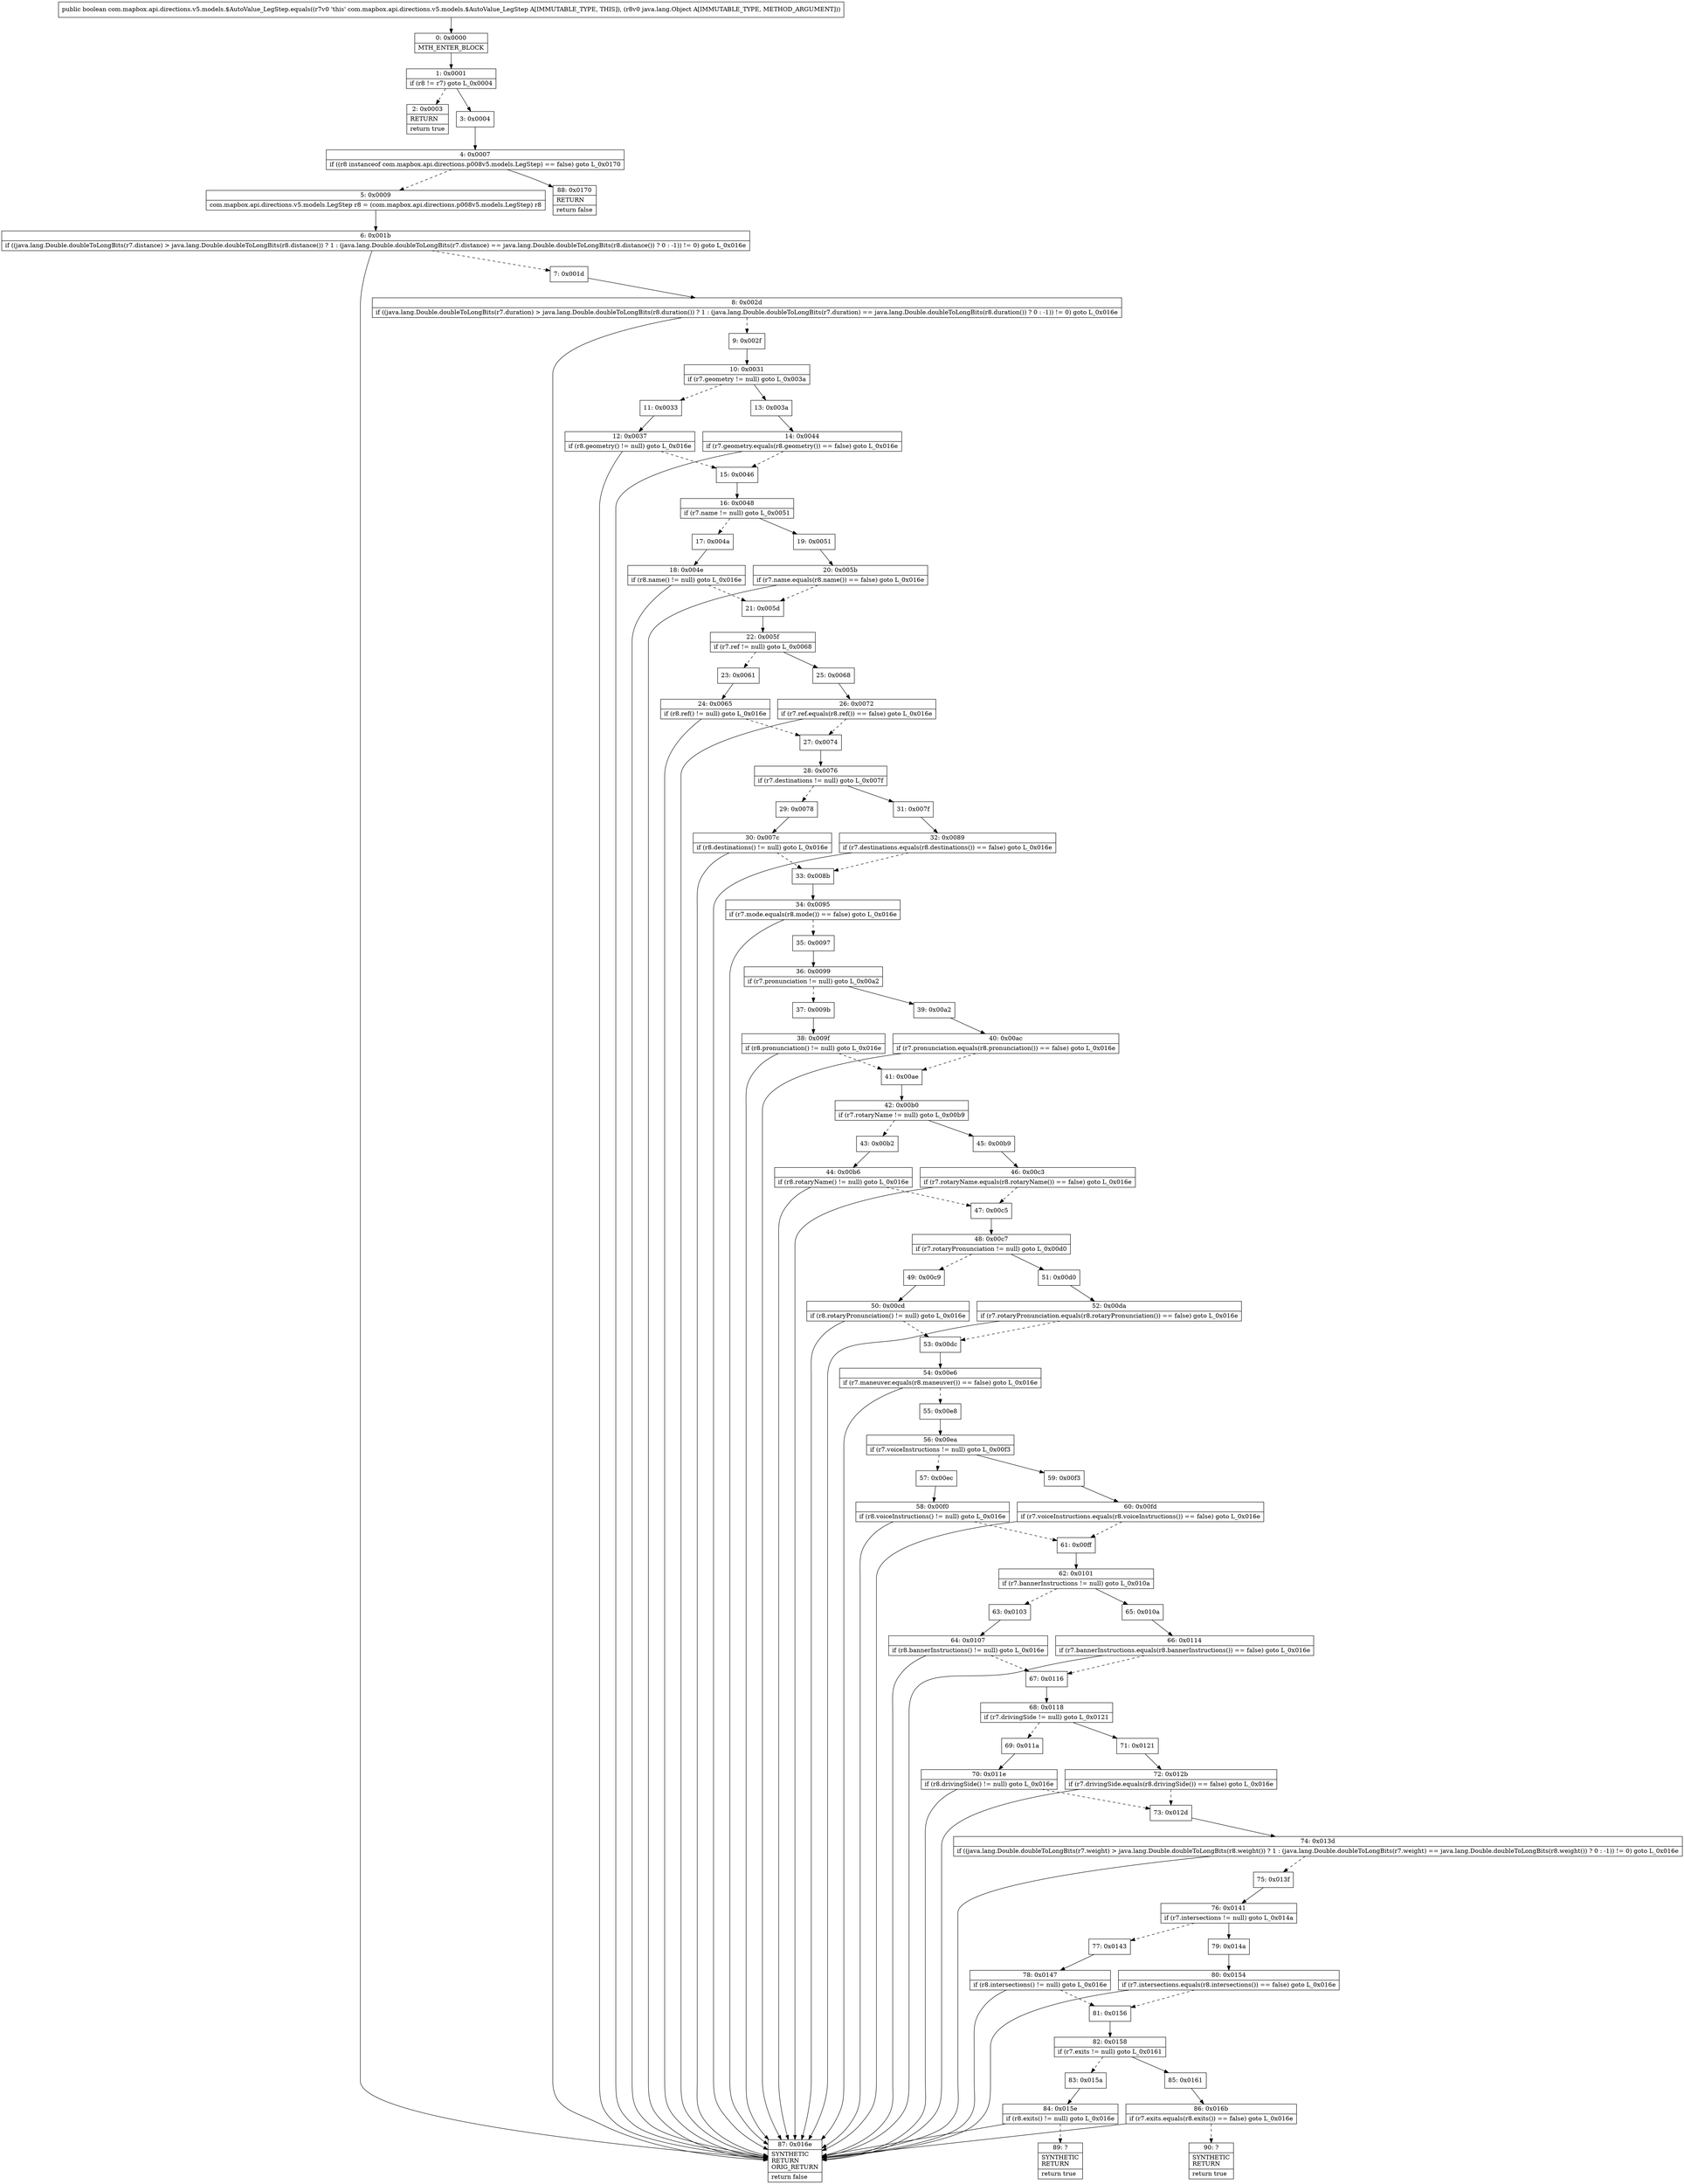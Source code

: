 digraph "CFG forcom.mapbox.api.directions.v5.models.$AutoValue_LegStep.equals(Ljava\/lang\/Object;)Z" {
Node_0 [shape=record,label="{0\:\ 0x0000|MTH_ENTER_BLOCK\l}"];
Node_1 [shape=record,label="{1\:\ 0x0001|if (r8 != r7) goto L_0x0004\l}"];
Node_2 [shape=record,label="{2\:\ 0x0003|RETURN\l|return true\l}"];
Node_3 [shape=record,label="{3\:\ 0x0004}"];
Node_4 [shape=record,label="{4\:\ 0x0007|if ((r8 instanceof com.mapbox.api.directions.p008v5.models.LegStep) == false) goto L_0x0170\l}"];
Node_5 [shape=record,label="{5\:\ 0x0009|com.mapbox.api.directions.v5.models.LegStep r8 = (com.mapbox.api.directions.p008v5.models.LegStep) r8\l}"];
Node_6 [shape=record,label="{6\:\ 0x001b|if ((java.lang.Double.doubleToLongBits(r7.distance) \> java.lang.Double.doubleToLongBits(r8.distance()) ? 1 : (java.lang.Double.doubleToLongBits(r7.distance) == java.lang.Double.doubleToLongBits(r8.distance()) ? 0 : \-1)) != 0) goto L_0x016e\l}"];
Node_7 [shape=record,label="{7\:\ 0x001d}"];
Node_8 [shape=record,label="{8\:\ 0x002d|if ((java.lang.Double.doubleToLongBits(r7.duration) \> java.lang.Double.doubleToLongBits(r8.duration()) ? 1 : (java.lang.Double.doubleToLongBits(r7.duration) == java.lang.Double.doubleToLongBits(r8.duration()) ? 0 : \-1)) != 0) goto L_0x016e\l}"];
Node_9 [shape=record,label="{9\:\ 0x002f}"];
Node_10 [shape=record,label="{10\:\ 0x0031|if (r7.geometry != null) goto L_0x003a\l}"];
Node_11 [shape=record,label="{11\:\ 0x0033}"];
Node_12 [shape=record,label="{12\:\ 0x0037|if (r8.geometry() != null) goto L_0x016e\l}"];
Node_13 [shape=record,label="{13\:\ 0x003a}"];
Node_14 [shape=record,label="{14\:\ 0x0044|if (r7.geometry.equals(r8.geometry()) == false) goto L_0x016e\l}"];
Node_15 [shape=record,label="{15\:\ 0x0046}"];
Node_16 [shape=record,label="{16\:\ 0x0048|if (r7.name != null) goto L_0x0051\l}"];
Node_17 [shape=record,label="{17\:\ 0x004a}"];
Node_18 [shape=record,label="{18\:\ 0x004e|if (r8.name() != null) goto L_0x016e\l}"];
Node_19 [shape=record,label="{19\:\ 0x0051}"];
Node_20 [shape=record,label="{20\:\ 0x005b|if (r7.name.equals(r8.name()) == false) goto L_0x016e\l}"];
Node_21 [shape=record,label="{21\:\ 0x005d}"];
Node_22 [shape=record,label="{22\:\ 0x005f|if (r7.ref != null) goto L_0x0068\l}"];
Node_23 [shape=record,label="{23\:\ 0x0061}"];
Node_24 [shape=record,label="{24\:\ 0x0065|if (r8.ref() != null) goto L_0x016e\l}"];
Node_25 [shape=record,label="{25\:\ 0x0068}"];
Node_26 [shape=record,label="{26\:\ 0x0072|if (r7.ref.equals(r8.ref()) == false) goto L_0x016e\l}"];
Node_27 [shape=record,label="{27\:\ 0x0074}"];
Node_28 [shape=record,label="{28\:\ 0x0076|if (r7.destinations != null) goto L_0x007f\l}"];
Node_29 [shape=record,label="{29\:\ 0x0078}"];
Node_30 [shape=record,label="{30\:\ 0x007c|if (r8.destinations() != null) goto L_0x016e\l}"];
Node_31 [shape=record,label="{31\:\ 0x007f}"];
Node_32 [shape=record,label="{32\:\ 0x0089|if (r7.destinations.equals(r8.destinations()) == false) goto L_0x016e\l}"];
Node_33 [shape=record,label="{33\:\ 0x008b}"];
Node_34 [shape=record,label="{34\:\ 0x0095|if (r7.mode.equals(r8.mode()) == false) goto L_0x016e\l}"];
Node_35 [shape=record,label="{35\:\ 0x0097}"];
Node_36 [shape=record,label="{36\:\ 0x0099|if (r7.pronunciation != null) goto L_0x00a2\l}"];
Node_37 [shape=record,label="{37\:\ 0x009b}"];
Node_38 [shape=record,label="{38\:\ 0x009f|if (r8.pronunciation() != null) goto L_0x016e\l}"];
Node_39 [shape=record,label="{39\:\ 0x00a2}"];
Node_40 [shape=record,label="{40\:\ 0x00ac|if (r7.pronunciation.equals(r8.pronunciation()) == false) goto L_0x016e\l}"];
Node_41 [shape=record,label="{41\:\ 0x00ae}"];
Node_42 [shape=record,label="{42\:\ 0x00b0|if (r7.rotaryName != null) goto L_0x00b9\l}"];
Node_43 [shape=record,label="{43\:\ 0x00b2}"];
Node_44 [shape=record,label="{44\:\ 0x00b6|if (r8.rotaryName() != null) goto L_0x016e\l}"];
Node_45 [shape=record,label="{45\:\ 0x00b9}"];
Node_46 [shape=record,label="{46\:\ 0x00c3|if (r7.rotaryName.equals(r8.rotaryName()) == false) goto L_0x016e\l}"];
Node_47 [shape=record,label="{47\:\ 0x00c5}"];
Node_48 [shape=record,label="{48\:\ 0x00c7|if (r7.rotaryPronunciation != null) goto L_0x00d0\l}"];
Node_49 [shape=record,label="{49\:\ 0x00c9}"];
Node_50 [shape=record,label="{50\:\ 0x00cd|if (r8.rotaryPronunciation() != null) goto L_0x016e\l}"];
Node_51 [shape=record,label="{51\:\ 0x00d0}"];
Node_52 [shape=record,label="{52\:\ 0x00da|if (r7.rotaryPronunciation.equals(r8.rotaryPronunciation()) == false) goto L_0x016e\l}"];
Node_53 [shape=record,label="{53\:\ 0x00dc}"];
Node_54 [shape=record,label="{54\:\ 0x00e6|if (r7.maneuver.equals(r8.maneuver()) == false) goto L_0x016e\l}"];
Node_55 [shape=record,label="{55\:\ 0x00e8}"];
Node_56 [shape=record,label="{56\:\ 0x00ea|if (r7.voiceInstructions != null) goto L_0x00f3\l}"];
Node_57 [shape=record,label="{57\:\ 0x00ec}"];
Node_58 [shape=record,label="{58\:\ 0x00f0|if (r8.voiceInstructions() != null) goto L_0x016e\l}"];
Node_59 [shape=record,label="{59\:\ 0x00f3}"];
Node_60 [shape=record,label="{60\:\ 0x00fd|if (r7.voiceInstructions.equals(r8.voiceInstructions()) == false) goto L_0x016e\l}"];
Node_61 [shape=record,label="{61\:\ 0x00ff}"];
Node_62 [shape=record,label="{62\:\ 0x0101|if (r7.bannerInstructions != null) goto L_0x010a\l}"];
Node_63 [shape=record,label="{63\:\ 0x0103}"];
Node_64 [shape=record,label="{64\:\ 0x0107|if (r8.bannerInstructions() != null) goto L_0x016e\l}"];
Node_65 [shape=record,label="{65\:\ 0x010a}"];
Node_66 [shape=record,label="{66\:\ 0x0114|if (r7.bannerInstructions.equals(r8.bannerInstructions()) == false) goto L_0x016e\l}"];
Node_67 [shape=record,label="{67\:\ 0x0116}"];
Node_68 [shape=record,label="{68\:\ 0x0118|if (r7.drivingSide != null) goto L_0x0121\l}"];
Node_69 [shape=record,label="{69\:\ 0x011a}"];
Node_70 [shape=record,label="{70\:\ 0x011e|if (r8.drivingSide() != null) goto L_0x016e\l}"];
Node_71 [shape=record,label="{71\:\ 0x0121}"];
Node_72 [shape=record,label="{72\:\ 0x012b|if (r7.drivingSide.equals(r8.drivingSide()) == false) goto L_0x016e\l}"];
Node_73 [shape=record,label="{73\:\ 0x012d}"];
Node_74 [shape=record,label="{74\:\ 0x013d|if ((java.lang.Double.doubleToLongBits(r7.weight) \> java.lang.Double.doubleToLongBits(r8.weight()) ? 1 : (java.lang.Double.doubleToLongBits(r7.weight) == java.lang.Double.doubleToLongBits(r8.weight()) ? 0 : \-1)) != 0) goto L_0x016e\l}"];
Node_75 [shape=record,label="{75\:\ 0x013f}"];
Node_76 [shape=record,label="{76\:\ 0x0141|if (r7.intersections != null) goto L_0x014a\l}"];
Node_77 [shape=record,label="{77\:\ 0x0143}"];
Node_78 [shape=record,label="{78\:\ 0x0147|if (r8.intersections() != null) goto L_0x016e\l}"];
Node_79 [shape=record,label="{79\:\ 0x014a}"];
Node_80 [shape=record,label="{80\:\ 0x0154|if (r7.intersections.equals(r8.intersections()) == false) goto L_0x016e\l}"];
Node_81 [shape=record,label="{81\:\ 0x0156}"];
Node_82 [shape=record,label="{82\:\ 0x0158|if (r7.exits != null) goto L_0x0161\l}"];
Node_83 [shape=record,label="{83\:\ 0x015a}"];
Node_84 [shape=record,label="{84\:\ 0x015e|if (r8.exits() != null) goto L_0x016e\l}"];
Node_85 [shape=record,label="{85\:\ 0x0161}"];
Node_86 [shape=record,label="{86\:\ 0x016b|if (r7.exits.equals(r8.exits()) == false) goto L_0x016e\l}"];
Node_87 [shape=record,label="{87\:\ 0x016e|SYNTHETIC\lRETURN\lORIG_RETURN\l|return false\l}"];
Node_88 [shape=record,label="{88\:\ 0x0170|RETURN\l|return false\l}"];
Node_89 [shape=record,label="{89\:\ ?|SYNTHETIC\lRETURN\l|return true\l}"];
Node_90 [shape=record,label="{90\:\ ?|SYNTHETIC\lRETURN\l|return true\l}"];
MethodNode[shape=record,label="{public boolean com.mapbox.api.directions.v5.models.$AutoValue_LegStep.equals((r7v0 'this' com.mapbox.api.directions.v5.models.$AutoValue_LegStep A[IMMUTABLE_TYPE, THIS]), (r8v0 java.lang.Object A[IMMUTABLE_TYPE, METHOD_ARGUMENT])) }"];
MethodNode -> Node_0;
Node_0 -> Node_1;
Node_1 -> Node_2[style=dashed];
Node_1 -> Node_3;
Node_3 -> Node_4;
Node_4 -> Node_5[style=dashed];
Node_4 -> Node_88;
Node_5 -> Node_6;
Node_6 -> Node_7[style=dashed];
Node_6 -> Node_87;
Node_7 -> Node_8;
Node_8 -> Node_9[style=dashed];
Node_8 -> Node_87;
Node_9 -> Node_10;
Node_10 -> Node_11[style=dashed];
Node_10 -> Node_13;
Node_11 -> Node_12;
Node_12 -> Node_87;
Node_12 -> Node_15[style=dashed];
Node_13 -> Node_14;
Node_14 -> Node_15[style=dashed];
Node_14 -> Node_87;
Node_15 -> Node_16;
Node_16 -> Node_17[style=dashed];
Node_16 -> Node_19;
Node_17 -> Node_18;
Node_18 -> Node_87;
Node_18 -> Node_21[style=dashed];
Node_19 -> Node_20;
Node_20 -> Node_21[style=dashed];
Node_20 -> Node_87;
Node_21 -> Node_22;
Node_22 -> Node_23[style=dashed];
Node_22 -> Node_25;
Node_23 -> Node_24;
Node_24 -> Node_87;
Node_24 -> Node_27[style=dashed];
Node_25 -> Node_26;
Node_26 -> Node_27[style=dashed];
Node_26 -> Node_87;
Node_27 -> Node_28;
Node_28 -> Node_29[style=dashed];
Node_28 -> Node_31;
Node_29 -> Node_30;
Node_30 -> Node_87;
Node_30 -> Node_33[style=dashed];
Node_31 -> Node_32;
Node_32 -> Node_33[style=dashed];
Node_32 -> Node_87;
Node_33 -> Node_34;
Node_34 -> Node_35[style=dashed];
Node_34 -> Node_87;
Node_35 -> Node_36;
Node_36 -> Node_37[style=dashed];
Node_36 -> Node_39;
Node_37 -> Node_38;
Node_38 -> Node_87;
Node_38 -> Node_41[style=dashed];
Node_39 -> Node_40;
Node_40 -> Node_41[style=dashed];
Node_40 -> Node_87;
Node_41 -> Node_42;
Node_42 -> Node_43[style=dashed];
Node_42 -> Node_45;
Node_43 -> Node_44;
Node_44 -> Node_87;
Node_44 -> Node_47[style=dashed];
Node_45 -> Node_46;
Node_46 -> Node_47[style=dashed];
Node_46 -> Node_87;
Node_47 -> Node_48;
Node_48 -> Node_49[style=dashed];
Node_48 -> Node_51;
Node_49 -> Node_50;
Node_50 -> Node_87;
Node_50 -> Node_53[style=dashed];
Node_51 -> Node_52;
Node_52 -> Node_53[style=dashed];
Node_52 -> Node_87;
Node_53 -> Node_54;
Node_54 -> Node_55[style=dashed];
Node_54 -> Node_87;
Node_55 -> Node_56;
Node_56 -> Node_57[style=dashed];
Node_56 -> Node_59;
Node_57 -> Node_58;
Node_58 -> Node_87;
Node_58 -> Node_61[style=dashed];
Node_59 -> Node_60;
Node_60 -> Node_61[style=dashed];
Node_60 -> Node_87;
Node_61 -> Node_62;
Node_62 -> Node_63[style=dashed];
Node_62 -> Node_65;
Node_63 -> Node_64;
Node_64 -> Node_87;
Node_64 -> Node_67[style=dashed];
Node_65 -> Node_66;
Node_66 -> Node_67[style=dashed];
Node_66 -> Node_87;
Node_67 -> Node_68;
Node_68 -> Node_69[style=dashed];
Node_68 -> Node_71;
Node_69 -> Node_70;
Node_70 -> Node_87;
Node_70 -> Node_73[style=dashed];
Node_71 -> Node_72;
Node_72 -> Node_73[style=dashed];
Node_72 -> Node_87;
Node_73 -> Node_74;
Node_74 -> Node_75[style=dashed];
Node_74 -> Node_87;
Node_75 -> Node_76;
Node_76 -> Node_77[style=dashed];
Node_76 -> Node_79;
Node_77 -> Node_78;
Node_78 -> Node_87;
Node_78 -> Node_81[style=dashed];
Node_79 -> Node_80;
Node_80 -> Node_81[style=dashed];
Node_80 -> Node_87;
Node_81 -> Node_82;
Node_82 -> Node_83[style=dashed];
Node_82 -> Node_85;
Node_83 -> Node_84;
Node_84 -> Node_87;
Node_84 -> Node_89[style=dashed];
Node_85 -> Node_86;
Node_86 -> Node_87;
Node_86 -> Node_90[style=dashed];
}

